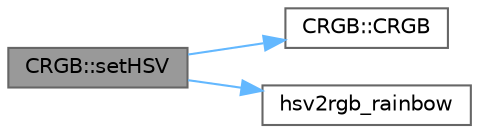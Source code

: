digraph "CRGB::setHSV"
{
 // INTERACTIVE_SVG=YES
 // LATEX_PDF_SIZE
  bgcolor="transparent";
  edge [fontname=Helvetica,fontsize=10,labelfontname=Helvetica,labelfontsize=10];
  node [fontname=Helvetica,fontsize=10,shape=box,height=0.2,width=0.4];
  rankdir="LR";
  Node1 [id="Node000001",label="CRGB::setHSV",height=0.2,width=0.4,color="gray40", fillcolor="grey60", style="filled", fontcolor="black",tooltip="Allow assignment from hue, saturation, and value."];
  Node1 -> Node2 [id="edge1_Node000001_Node000002",color="steelblue1",style="solid",tooltip=" "];
  Node2 [id="Node000002",label="CRGB::CRGB",height=0.2,width=0.4,color="grey40", fillcolor="white", style="filled",URL="$d7/d82/struct_c_r_g_b_a08d8e05a3fcdb88dedb886cad9cbd3fa.html#a08d8e05a3fcdb88dedb886cad9cbd3fa",tooltip="Default constructor."];
  Node1 -> Node3 [id="edge2_Node000001_Node000003",color="steelblue1",style="solid",tooltip=" "];
  Node3 [id="Node000003",label="hsv2rgb_rainbow",height=0.2,width=0.4,color="grey40", fillcolor="white", style="filled",URL="$db/d87/group___pixel_types_gab316cfeb8bd5f37d8faaf761ad3c834b.html#gab316cfeb8bd5f37d8faaf761ad3c834b",tooltip="Forward declaration of hsv2rgb_rainbow here, to avoid circular dependencies."];
}
